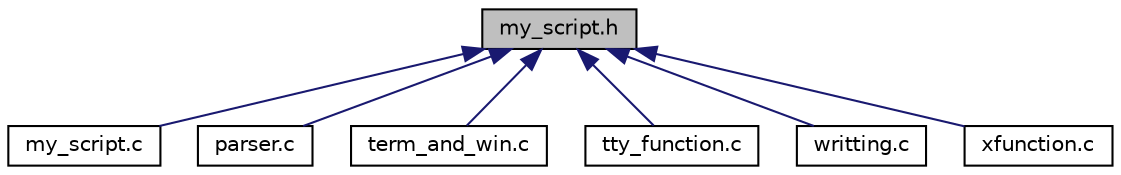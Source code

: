 digraph "my_script.h"
{
  edge [fontname="Helvetica",fontsize="10",labelfontname="Helvetica",labelfontsize="10"];
  node [fontname="Helvetica",fontsize="10",shape=record];
  Node1 [label="my_script.h",height=0.2,width=0.4,color="black", fillcolor="grey75", style="filled" fontcolor="black"];
  Node1 -> Node2 [dir="back",color="midnightblue",fontsize="10",style="solid",fontname="Helvetica"];
  Node2 [label="my_script.c",height=0.2,width=0.4,color="black", fillcolor="white", style="filled",URL="$my__script_8c.html"];
  Node1 -> Node3 [dir="back",color="midnightblue",fontsize="10",style="solid",fontname="Helvetica"];
  Node3 [label="parser.c",height=0.2,width=0.4,color="black", fillcolor="white", style="filled",URL="$parser_8c.html"];
  Node1 -> Node4 [dir="back",color="midnightblue",fontsize="10",style="solid",fontname="Helvetica"];
  Node4 [label="term_and_win.c",height=0.2,width=0.4,color="black", fillcolor="white", style="filled",URL="$term__and__win_8c.html"];
  Node1 -> Node5 [dir="back",color="midnightblue",fontsize="10",style="solid",fontname="Helvetica"];
  Node5 [label="tty_function.c",height=0.2,width=0.4,color="black", fillcolor="white", style="filled",URL="$tty__function_8c.html"];
  Node1 -> Node6 [dir="back",color="midnightblue",fontsize="10",style="solid",fontname="Helvetica"];
  Node6 [label="writting.c",height=0.2,width=0.4,color="black", fillcolor="white", style="filled",URL="$writting_8c.html"];
  Node1 -> Node7 [dir="back",color="midnightblue",fontsize="10",style="solid",fontname="Helvetica"];
  Node7 [label="xfunction.c",height=0.2,width=0.4,color="black", fillcolor="white", style="filled",URL="$xfunction_8c.html"];
}

